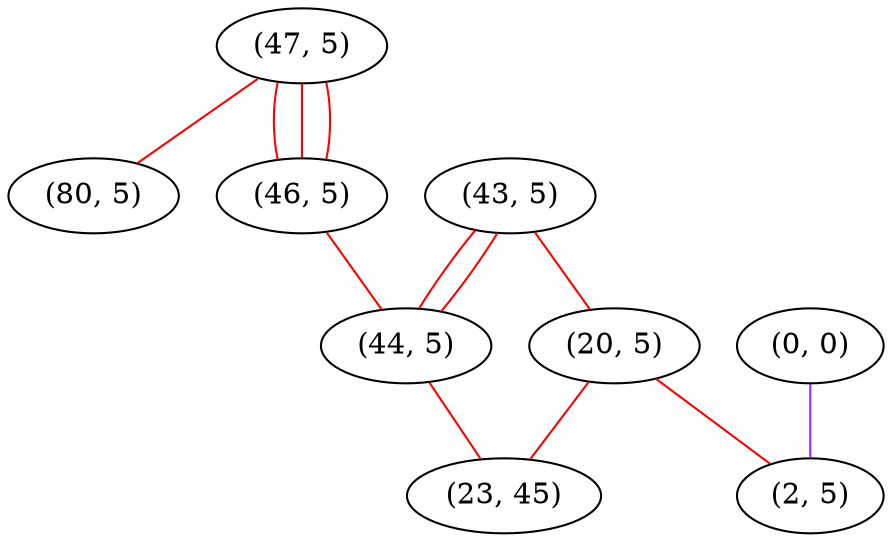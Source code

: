 graph "" {
"(47, 5)";
"(80, 5)";
"(46, 5)";
"(43, 5)";
"(44, 5)";
"(0, 0)";
"(20, 5)";
"(2, 5)";
"(23, 45)";
"(47, 5)" -- "(80, 5)"  [color=red, key=0, weight=1];
"(47, 5)" -- "(46, 5)"  [color=red, key=0, weight=1];
"(47, 5)" -- "(46, 5)"  [color=red, key=1, weight=1];
"(47, 5)" -- "(46, 5)"  [color=red, key=2, weight=1];
"(46, 5)" -- "(44, 5)"  [color=red, key=0, weight=1];
"(43, 5)" -- "(20, 5)"  [color=red, key=0, weight=1];
"(43, 5)" -- "(44, 5)"  [color=red, key=0, weight=1];
"(43, 5)" -- "(44, 5)"  [color=red, key=1, weight=1];
"(44, 5)" -- "(23, 45)"  [color=red, key=0, weight=1];
"(0, 0)" -- "(2, 5)"  [color=purple, key=0, weight=4];
"(20, 5)" -- "(2, 5)"  [color=red, key=0, weight=1];
"(20, 5)" -- "(23, 45)"  [color=red, key=0, weight=1];
}
